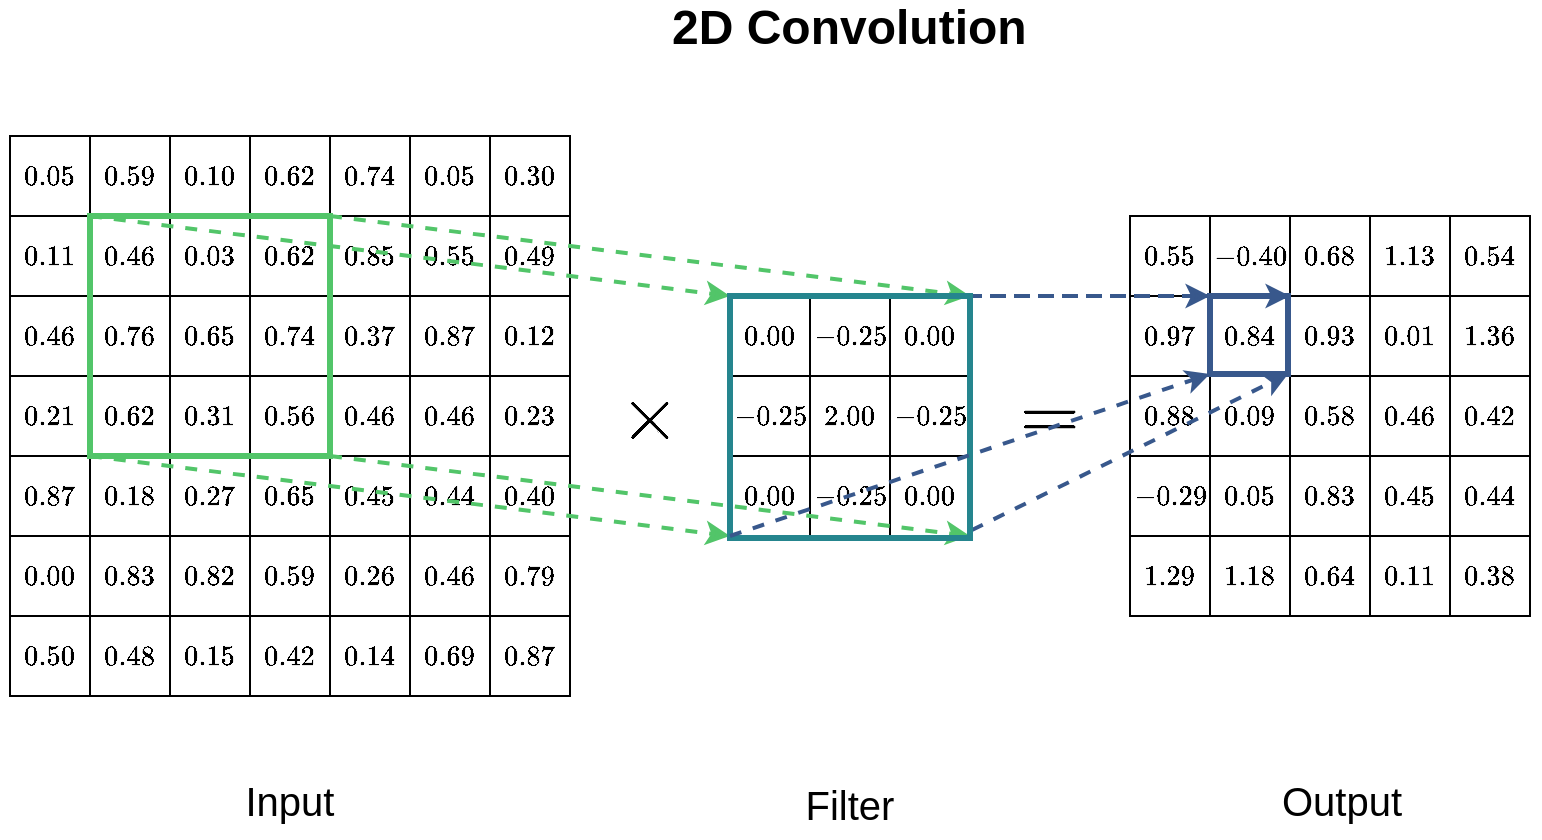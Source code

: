 <mxfile version="13.0.3" type="device"><diagram id="6eBAhgk8D8XBeXiQ5LRC" name="Page-1"><mxGraphModel dx="946" dy="625" grid="0" gridSize="10" guides="1" tooltips="1" connect="1" arrows="1" fold="1" page="1" pageScale="1" pageWidth="850" pageHeight="1100" math="1" shadow="0"><root><mxCell id="0"/><mxCell id="1" parent="0"/><mxCell id="M3ExSL-JpcGESD__dNo7-1" value="$$0.05$$" style="whiteSpace=wrap;html=1;aspect=fixed;fontStyle=1" parent="1" vertex="1"><mxGeometry x="40" y="200" width="40" height="40" as="geometry"/></mxCell><mxCell id="M3ExSL-JpcGESD__dNo7-2" value="$$0.59$$" style="whiteSpace=wrap;html=1;aspect=fixed;fontStyle=1" parent="1" vertex="1"><mxGeometry x="80" y="200" width="40" height="40" as="geometry"/></mxCell><mxCell id="M3ExSL-JpcGESD__dNo7-3" value="&lt;div&gt;$$0.10$$&lt;/div&gt;" style="whiteSpace=wrap;html=1;aspect=fixed;fontStyle=1" parent="1" vertex="1"><mxGeometry x="120" y="200" width="40" height="40" as="geometry"/></mxCell><mxCell id="M3ExSL-JpcGESD__dNo7-4" value="$$0.62$$" style="whiteSpace=wrap;html=1;aspect=fixed;fontStyle=1" parent="1" vertex="1"><mxGeometry x="160" y="200" width="40" height="40" as="geometry"/></mxCell><mxCell id="M3ExSL-JpcGESD__dNo7-5" value="$$0.74$$" style="whiteSpace=wrap;html=1;aspect=fixed;fontStyle=1" parent="1" vertex="1"><mxGeometry x="200" y="200" width="40" height="40" as="geometry"/></mxCell><mxCell id="M3ExSL-JpcGESD__dNo7-6" value="$$0.05$$" style="whiteSpace=wrap;html=1;aspect=fixed;fontStyle=1" parent="1" vertex="1"><mxGeometry x="240" y="200" width="40" height="40" as="geometry"/></mxCell><mxCell id="M3ExSL-JpcGESD__dNo7-7" value="$$0.30$$" style="whiteSpace=wrap;html=1;aspect=fixed;fontStyle=1" parent="1" vertex="1"><mxGeometry x="280" y="200" width="40" height="40" as="geometry"/></mxCell><mxCell id="M3ExSL-JpcGESD__dNo7-8" value="&lt;div&gt;$$0.11$$&lt;/div&gt;" style="whiteSpace=wrap;html=1;aspect=fixed;fontStyle=1" parent="1" vertex="1"><mxGeometry x="40" y="240" width="40" height="40" as="geometry"/></mxCell><mxCell id="M3ExSL-JpcGESD__dNo7-9" value="$$0.46$$" style="whiteSpace=wrap;html=1;aspect=fixed;fontStyle=1" parent="1" vertex="1"><mxGeometry x="80" y="240" width="40" height="40" as="geometry"/></mxCell><mxCell id="M3ExSL-JpcGESD__dNo7-10" value="$$0.03$$" style="whiteSpace=wrap;html=1;aspect=fixed;fontStyle=1" parent="1" vertex="1"><mxGeometry x="120" y="240" width="40" height="40" as="geometry"/></mxCell><mxCell id="M3ExSL-JpcGESD__dNo7-11" value="$$0.62$$" style="whiteSpace=wrap;html=1;aspect=fixed;fontStyle=1" parent="1" vertex="1"><mxGeometry x="160" y="240" width="40" height="40" as="geometry"/></mxCell><mxCell id="M3ExSL-JpcGESD__dNo7-13" value="$$0.55$$" style="whiteSpace=wrap;html=1;aspect=fixed;fontStyle=1" parent="1" vertex="1"><mxGeometry x="240" y="240" width="40" height="40" as="geometry"/></mxCell><mxCell id="M3ExSL-JpcGESD__dNo7-14" value="$$0.49$$" style="whiteSpace=wrap;html=1;aspect=fixed;fontStyle=1" parent="1" vertex="1"><mxGeometry x="280" y="240" width="40" height="40" as="geometry"/></mxCell><mxCell id="M3ExSL-JpcGESD__dNo7-15" value="$$0.46$$" style="whiteSpace=wrap;html=1;aspect=fixed;fontStyle=1" parent="1" vertex="1"><mxGeometry x="40" y="280" width="40" height="40" as="geometry"/></mxCell><mxCell id="M3ExSL-JpcGESD__dNo7-16" value="$$0.76$$" style="whiteSpace=wrap;html=1;aspect=fixed;fontStyle=1" parent="1" vertex="1"><mxGeometry x="80" y="280" width="40" height="40" as="geometry"/></mxCell><mxCell id="M3ExSL-JpcGESD__dNo7-17" value="$$0.65$$" style="whiteSpace=wrap;html=1;aspect=fixed;fontStyle=1" parent="1" vertex="1"><mxGeometry x="120" y="280" width="40" height="40" as="geometry"/></mxCell><mxCell id="M3ExSL-JpcGESD__dNo7-18" value="$$0.74$$" style="whiteSpace=wrap;html=1;aspect=fixed;fontStyle=1" parent="1" vertex="1"><mxGeometry x="160" y="280" width="40" height="40" as="geometry"/></mxCell><mxCell id="M3ExSL-JpcGESD__dNo7-19" value="$$0.37$$" style="whiteSpace=wrap;html=1;aspect=fixed;fontStyle=1" parent="1" vertex="1"><mxGeometry x="200" y="280" width="40" height="40" as="geometry"/></mxCell><mxCell id="M3ExSL-JpcGESD__dNo7-20" value="$$0.87$$" style="whiteSpace=wrap;html=1;aspect=fixed;fontStyle=1" parent="1" vertex="1"><mxGeometry x="240" y="280" width="40" height="40" as="geometry"/></mxCell><mxCell id="M3ExSL-JpcGESD__dNo7-21" value="$$0.12$$" style="whiteSpace=wrap;html=1;aspect=fixed;fontStyle=1" parent="1" vertex="1"><mxGeometry x="280" y="280" width="40" height="40" as="geometry"/></mxCell><mxCell id="M3ExSL-JpcGESD__dNo7-22" value="$$0.21$$" style="whiteSpace=wrap;html=1;aspect=fixed;fontStyle=1" parent="1" vertex="1"><mxGeometry x="40" y="320" width="40" height="40" as="geometry"/></mxCell><mxCell id="M3ExSL-JpcGESD__dNo7-23" value="$$0.62$$" style="whiteSpace=wrap;html=1;aspect=fixed;fontStyle=1" parent="1" vertex="1"><mxGeometry x="80" y="320" width="40" height="40" as="geometry"/></mxCell><mxCell id="M3ExSL-JpcGESD__dNo7-24" value="$$0.31$$" style="whiteSpace=wrap;html=1;aspect=fixed;fontStyle=1" parent="1" vertex="1"><mxGeometry x="120" y="320" width="40" height="40" as="geometry"/></mxCell><mxCell id="M3ExSL-JpcGESD__dNo7-25" value="$$0.56$$" style="whiteSpace=wrap;html=1;aspect=fixed;fontStyle=1" parent="1" vertex="1"><mxGeometry x="160" y="320" width="40" height="40" as="geometry"/></mxCell><mxCell id="M3ExSL-JpcGESD__dNo7-26" value="$$0.46$$" style="whiteSpace=wrap;html=1;aspect=fixed;fontStyle=1" parent="1" vertex="1"><mxGeometry x="200" y="320" width="40" height="40" as="geometry"/></mxCell><mxCell id="M3ExSL-JpcGESD__dNo7-27" value="$$0.46$$" style="whiteSpace=wrap;html=1;aspect=fixed;fontStyle=1" parent="1" vertex="1"><mxGeometry x="240" y="320" width="40" height="40" as="geometry"/></mxCell><mxCell id="M3ExSL-JpcGESD__dNo7-28" value="$$0.23$$" style="whiteSpace=wrap;html=1;aspect=fixed;fontStyle=1" parent="1" vertex="1"><mxGeometry x="280" y="320" width="40" height="40" as="geometry"/></mxCell><mxCell id="M3ExSL-JpcGESD__dNo7-29" value="$$0.87$$" style="whiteSpace=wrap;html=1;aspect=fixed;fontStyle=1" parent="1" vertex="1"><mxGeometry x="40" y="360" width="40" height="40" as="geometry"/></mxCell><mxCell id="M3ExSL-JpcGESD__dNo7-30" value="$$0.18$$" style="whiteSpace=wrap;html=1;aspect=fixed;fontStyle=1" parent="1" vertex="1"><mxGeometry x="80" y="360" width="40" height="40" as="geometry"/></mxCell><mxCell id="M3ExSL-JpcGESD__dNo7-31" value="$$0.27$$" style="whiteSpace=wrap;html=1;aspect=fixed;fontStyle=1" parent="1" vertex="1"><mxGeometry x="120" y="360" width="40" height="40" as="geometry"/></mxCell><mxCell id="M3ExSL-JpcGESD__dNo7-32" value="$$0.65$$" style="whiteSpace=wrap;html=1;aspect=fixed;fontStyle=1" parent="1" vertex="1"><mxGeometry x="160" y="360" width="40" height="40" as="geometry"/></mxCell><mxCell id="M3ExSL-JpcGESD__dNo7-33" value="$$0.45$$" style="whiteSpace=wrap;html=1;aspect=fixed;fontStyle=1" parent="1" vertex="1"><mxGeometry x="200" y="360" width="40" height="40" as="geometry"/></mxCell><mxCell id="M3ExSL-JpcGESD__dNo7-34" value="$$0.44$$" style="whiteSpace=wrap;html=1;aspect=fixed;fontStyle=1" parent="1" vertex="1"><mxGeometry x="240" y="360" width="40" height="40" as="geometry"/></mxCell><mxCell id="M3ExSL-JpcGESD__dNo7-35" value="$$0.40$$" style="whiteSpace=wrap;html=1;aspect=fixed;fontStyle=1" parent="1" vertex="1"><mxGeometry x="280" y="360" width="40" height="40" as="geometry"/></mxCell><mxCell id="M3ExSL-JpcGESD__dNo7-36" value="$$0.00$$" style="whiteSpace=wrap;html=1;aspect=fixed;fontStyle=1" parent="1" vertex="1"><mxGeometry x="40" y="400" width="40" height="40" as="geometry"/></mxCell><mxCell id="M3ExSL-JpcGESD__dNo7-37" value="$$0.83$$" style="whiteSpace=wrap;html=1;aspect=fixed;fontStyle=1" parent="1" vertex="1"><mxGeometry x="80" y="400" width="40" height="40" as="geometry"/></mxCell><mxCell id="M3ExSL-JpcGESD__dNo7-38" value="$$0.82$$" style="whiteSpace=wrap;html=1;aspect=fixed;fontStyle=1" parent="1" vertex="1"><mxGeometry x="120" y="400" width="40" height="40" as="geometry"/></mxCell><mxCell id="M3ExSL-JpcGESD__dNo7-39" value="$$0.59$$" style="whiteSpace=wrap;html=1;aspect=fixed;fontStyle=1" parent="1" vertex="1"><mxGeometry x="160" y="400" width="40" height="40" as="geometry"/></mxCell><mxCell id="M3ExSL-JpcGESD__dNo7-40" value="$$0.26$$" style="whiteSpace=wrap;html=1;aspect=fixed;fontStyle=1" parent="1" vertex="1"><mxGeometry x="200" y="400" width="40" height="40" as="geometry"/></mxCell><mxCell id="M3ExSL-JpcGESD__dNo7-41" value="$$0.46$$" style="whiteSpace=wrap;html=1;aspect=fixed;fontStyle=1" parent="1" vertex="1"><mxGeometry x="240" y="400" width="40" height="40" as="geometry"/></mxCell><mxCell id="M3ExSL-JpcGESD__dNo7-42" value="$$0.79$$" style="whiteSpace=wrap;html=1;aspect=fixed;fontStyle=1" parent="1" vertex="1"><mxGeometry x="280" y="400" width="40" height="40" as="geometry"/></mxCell><mxCell id="M3ExSL-JpcGESD__dNo7-43" value="$$0.50$$" style="whiteSpace=wrap;html=1;aspect=fixed;fontStyle=1" parent="1" vertex="1"><mxGeometry x="40" y="440" width="40" height="40" as="geometry"/></mxCell><mxCell id="M3ExSL-JpcGESD__dNo7-44" value="$$0.48$$" style="whiteSpace=wrap;html=1;aspect=fixed;fontStyle=1" parent="1" vertex="1"><mxGeometry x="80" y="440" width="40" height="40" as="geometry"/></mxCell><mxCell id="M3ExSL-JpcGESD__dNo7-45" value="$$0.15$$" style="whiteSpace=wrap;html=1;aspect=fixed;fontStyle=1" parent="1" vertex="1"><mxGeometry x="120" y="440" width="40" height="40" as="geometry"/></mxCell><mxCell id="M3ExSL-JpcGESD__dNo7-46" value="$$0.42$$" style="whiteSpace=wrap;html=1;aspect=fixed;fontStyle=1" parent="1" vertex="1"><mxGeometry x="160" y="440" width="40" height="40" as="geometry"/></mxCell><mxCell id="M3ExSL-JpcGESD__dNo7-47" value="$$0.14$$" style="whiteSpace=wrap;html=1;aspect=fixed;fontStyle=1" parent="1" vertex="1"><mxGeometry x="200" y="440" width="40" height="40" as="geometry"/></mxCell><mxCell id="M3ExSL-JpcGESD__dNo7-48" value="$$0.69$$" style="whiteSpace=wrap;html=1;aspect=fixed;fontStyle=1" parent="1" vertex="1"><mxGeometry x="240" y="440" width="40" height="40" as="geometry"/></mxCell><mxCell id="M3ExSL-JpcGESD__dNo7-49" value="$$0.87$$" style="whiteSpace=wrap;html=1;aspect=fixed;fontStyle=1" parent="1" vertex="1"><mxGeometry x="280" y="440" width="40" height="40" as="geometry"/></mxCell><mxCell id="M3ExSL-JpcGESD__dNo7-65" value="$$0.85$$" style="whiteSpace=wrap;html=1;aspect=fixed;fontStyle=1" parent="1" vertex="1"><mxGeometry x="200" y="240" width="40" height="40" as="geometry"/></mxCell><mxCell id="M3ExSL-JpcGESD__dNo7-66" value="" style="rounded=0;whiteSpace=wrap;html=1;fillColor=none;strokeColor=#52C569;strokeWidth=3;fontStyle=1" parent="1" vertex="1"><mxGeometry x="80" y="240" width="120" height="120" as="geometry"/></mxCell><mxCell id="M3ExSL-JpcGESD__dNo7-68" value="$$0.00$$" style="rounded=0;whiteSpace=wrap;html=1;strokeColor=#000000;strokeWidth=1;fillColor=#ffffff;" parent="1" vertex="1"><mxGeometry x="400" y="280" width="40" height="40" as="geometry"/></mxCell><mxCell id="M3ExSL-JpcGESD__dNo7-69" value="$$-0.25$$" style="rounded=0;whiteSpace=wrap;html=1;strokeColor=#000000;strokeWidth=1;fillColor=#ffffff;" parent="1" vertex="1"><mxGeometry x="440" y="280" width="40" height="40" as="geometry"/></mxCell><mxCell id="M3ExSL-JpcGESD__dNo7-70" value="$$0.00$$" style="rounded=0;whiteSpace=wrap;html=1;strokeColor=#000000;strokeWidth=1;fillColor=#ffffff;" parent="1" vertex="1"><mxGeometry x="480" y="280" width="40" height="40" as="geometry"/></mxCell><mxCell id="M3ExSL-JpcGESD__dNo7-71" value="$$-0.25$$" style="rounded=0;whiteSpace=wrap;html=1;strokeColor=#000000;strokeWidth=1;fillColor=#ffffff;" parent="1" vertex="1"><mxGeometry x="400" y="320" width="40" height="40" as="geometry"/></mxCell><mxCell id="M3ExSL-JpcGESD__dNo7-72" value="$$2.00$$" style="rounded=0;whiteSpace=wrap;html=1;strokeColor=#000000;strokeWidth=1;fillColor=#ffffff;" parent="1" vertex="1"><mxGeometry x="440" y="320" width="40" height="40" as="geometry"/></mxCell><mxCell id="M3ExSL-JpcGESD__dNo7-73" value="$$-0.25$$" style="rounded=0;whiteSpace=wrap;html=1;strokeColor=#000000;strokeWidth=1;fillColor=#ffffff;" parent="1" vertex="1"><mxGeometry x="480" y="320" width="40" height="40" as="geometry"/></mxCell><mxCell id="M3ExSL-JpcGESD__dNo7-74" value="$$0.00$$" style="rounded=0;whiteSpace=wrap;html=1;strokeColor=#000000;strokeWidth=1;fillColor=#ffffff;" parent="1" vertex="1"><mxGeometry x="400" y="360" width="40" height="40" as="geometry"/></mxCell><mxCell id="M3ExSL-JpcGESD__dNo7-75" value="$$-0.25$$" style="rounded=0;whiteSpace=wrap;html=1;strokeColor=#000000;strokeWidth=1;fillColor=#ffffff;" parent="1" vertex="1"><mxGeometry x="440" y="360" width="40" height="40" as="geometry"/></mxCell><mxCell id="M3ExSL-JpcGESD__dNo7-76" value="$$0.00$$" style="rounded=0;whiteSpace=wrap;html=1;strokeColor=#000000;strokeWidth=1;fillColor=#ffffff;" parent="1" vertex="1"><mxGeometry x="480" y="360" width="40" height="40" as="geometry"/></mxCell><mxCell id="M3ExSL-JpcGESD__dNo7-77" value="&lt;font style=&quot;font-size: 32px&quot;&gt;$$\times$$&lt;/font&gt;" style="text;html=1;strokeColor=none;fillColor=none;align=center;verticalAlign=middle;whiteSpace=wrap;rounded=0;" parent="1" vertex="1"><mxGeometry x="340" y="330" width="40" height="20" as="geometry"/></mxCell><mxCell id="M3ExSL-JpcGESD__dNo7-81" value="$$0.55$$" style="whiteSpace=wrap;html=1;aspect=fixed;" parent="1" vertex="1"><mxGeometry x="600" y="240" width="40" height="40" as="geometry"/></mxCell><mxCell id="M3ExSL-JpcGESD__dNo7-82" value="$$-0.40$$" style="whiteSpace=wrap;html=1;aspect=fixed;" parent="1" vertex="1"><mxGeometry x="640" y="240" width="40" height="40" as="geometry"/></mxCell><mxCell id="M3ExSL-JpcGESD__dNo7-83" value="$$0.68$$" style="whiteSpace=wrap;html=1;aspect=fixed;" parent="1" vertex="1"><mxGeometry x="680" y="240" width="40" height="40" as="geometry"/></mxCell><mxCell id="M3ExSL-JpcGESD__dNo7-84" value="$$1.13$$" style="whiteSpace=wrap;html=1;aspect=fixed;" parent="1" vertex="1"><mxGeometry x="720" y="240" width="40" height="40" as="geometry"/></mxCell><mxCell id="M3ExSL-JpcGESD__dNo7-85" value="$$0.54$$" style="whiteSpace=wrap;html=1;aspect=fixed;" parent="1" vertex="1"><mxGeometry x="760" y="240" width="40" height="40" as="geometry"/></mxCell><mxCell id="M3ExSL-JpcGESD__dNo7-86" value="$$0.97$$" style="whiteSpace=wrap;html=1;aspect=fixed;" parent="1" vertex="1"><mxGeometry x="600" y="280" width="40" height="40" as="geometry"/></mxCell><mxCell id="M3ExSL-JpcGESD__dNo7-87" value="$$0.84$$" style="whiteSpace=wrap;html=1;aspect=fixed;" parent="1" vertex="1"><mxGeometry x="640" y="280" width="40" height="40" as="geometry"/></mxCell><mxCell id="M3ExSL-JpcGESD__dNo7-88" value="$$0.93$$" style="whiteSpace=wrap;html=1;aspect=fixed;" parent="1" vertex="1"><mxGeometry x="680" y="280" width="40" height="40" as="geometry"/></mxCell><mxCell id="M3ExSL-JpcGESD__dNo7-89" value="$$0.01$$" style="whiteSpace=wrap;html=1;aspect=fixed;" parent="1" vertex="1"><mxGeometry x="720" y="280" width="40" height="40" as="geometry"/></mxCell><mxCell id="M3ExSL-JpcGESD__dNo7-90" value="$$0.88$$" style="whiteSpace=wrap;html=1;aspect=fixed;" parent="1" vertex="1"><mxGeometry x="600" y="320" width="40" height="40" as="geometry"/></mxCell><mxCell id="M3ExSL-JpcGESD__dNo7-91" value="$$0.09$$" style="whiteSpace=wrap;html=1;aspect=fixed;" parent="1" vertex="1"><mxGeometry x="640" y="320" width="40" height="40" as="geometry"/></mxCell><mxCell id="M3ExSL-JpcGESD__dNo7-92" value="$$0.58$$" style="whiteSpace=wrap;html=1;aspect=fixed;" parent="1" vertex="1"><mxGeometry x="680" y="320" width="40" height="40" as="geometry"/></mxCell><mxCell id="M3ExSL-JpcGESD__dNo7-93" value="$$0.46$$" style="whiteSpace=wrap;html=1;aspect=fixed;" parent="1" vertex="1"><mxGeometry x="720" y="320" width="40" height="40" as="geometry"/></mxCell><mxCell id="M3ExSL-JpcGESD__dNo7-94" value="$$0.42$$" style="whiteSpace=wrap;html=1;aspect=fixed;" parent="1" vertex="1"><mxGeometry x="760" y="320" width="40" height="40" as="geometry"/></mxCell><mxCell id="M3ExSL-JpcGESD__dNo7-95" value="$$-0.29$$" style="whiteSpace=wrap;html=1;aspect=fixed;" parent="1" vertex="1"><mxGeometry x="600" y="360" width="40" height="40" as="geometry"/></mxCell><mxCell id="M3ExSL-JpcGESD__dNo7-96" value="$$0.05$$" style="whiteSpace=wrap;html=1;aspect=fixed;" parent="1" vertex="1"><mxGeometry x="640" y="360" width="40" height="40" as="geometry"/></mxCell><mxCell id="M3ExSL-JpcGESD__dNo7-97" value="$$0.83$$" style="whiteSpace=wrap;html=1;aspect=fixed;" parent="1" vertex="1"><mxGeometry x="680" y="360" width="40" height="40" as="geometry"/></mxCell><mxCell id="M3ExSL-JpcGESD__dNo7-98" value="$$0.45$$" style="whiteSpace=wrap;html=1;aspect=fixed;" parent="1" vertex="1"><mxGeometry x="720" y="360" width="40" height="40" as="geometry"/></mxCell><mxCell id="M3ExSL-JpcGESD__dNo7-99" value="$$0.44$$" style="whiteSpace=wrap;html=1;aspect=fixed;" parent="1" vertex="1"><mxGeometry x="760" y="360" width="40" height="40" as="geometry"/></mxCell><mxCell id="M3ExSL-JpcGESD__dNo7-100" value="$$1.29$$" style="whiteSpace=wrap;html=1;aspect=fixed;" parent="1" vertex="1"><mxGeometry x="600" y="400" width="40" height="40" as="geometry"/></mxCell><mxCell id="M3ExSL-JpcGESD__dNo7-101" value="$$1.18$$" style="whiteSpace=wrap;html=1;aspect=fixed;" parent="1" vertex="1"><mxGeometry x="640" y="400" width="40" height="40" as="geometry"/></mxCell><mxCell id="M3ExSL-JpcGESD__dNo7-102" value="$$0.64$$" style="whiteSpace=wrap;html=1;aspect=fixed;" parent="1" vertex="1"><mxGeometry x="680" y="400" width="40" height="40" as="geometry"/></mxCell><mxCell id="M3ExSL-JpcGESD__dNo7-103" value="$$0.11$$" style="whiteSpace=wrap;html=1;aspect=fixed;" parent="1" vertex="1"><mxGeometry x="720" y="400" width="40" height="40" as="geometry"/></mxCell><mxCell id="M3ExSL-JpcGESD__dNo7-104" value="$$0.38$$" style="whiteSpace=wrap;html=1;aspect=fixed;" parent="1" vertex="1"><mxGeometry x="760" y="400" width="40" height="40" as="geometry"/></mxCell><mxCell id="M3ExSL-JpcGESD__dNo7-105" value="$$1.36$$" style="whiteSpace=wrap;html=1;aspect=fixed;" parent="1" vertex="1"><mxGeometry x="760" y="280" width="40" height="40" as="geometry"/></mxCell><mxCell id="M3ExSL-JpcGESD__dNo7-107" value="&lt;font style=&quot;font-size: 32px&quot;&gt;$$=$$&lt;/font&gt;" style="text;html=1;strokeColor=none;fillColor=none;align=center;verticalAlign=middle;whiteSpace=wrap;rounded=0;" parent="1" vertex="1"><mxGeometry x="540" y="330" width="40" height="20" as="geometry"/></mxCell><mxCell id="M3ExSL-JpcGESD__dNo7-109" value="" style="endArrow=classic;html=1;exitX=0;exitY=0;exitDx=0;exitDy=0;entryX=0;entryY=0;entryDx=0;entryDy=0;dashed=1;strokeWidth=2;strokeColor=#52C569;" parent="1" source="M3ExSL-JpcGESD__dNo7-66" target="M3ExSL-JpcGESD__dNo7-68" edge="1"><mxGeometry width="50" height="50" relative="1" as="geometry"><mxPoint x="400" y="490" as="sourcePoint"/><mxPoint x="450" y="440" as="targetPoint"/></mxGeometry></mxCell><mxCell id="M3ExSL-JpcGESD__dNo7-110" value="" style="endArrow=classic;html=1;dashed=1;exitX=0;exitY=0;exitDx=0;exitDy=0;entryX=0;entryY=1;entryDx=0;entryDy=0;strokeColor=#52C569;strokeWidth=2;" parent="1" source="M3ExSL-JpcGESD__dNo7-30" target="M3ExSL-JpcGESD__dNo7-74" edge="1"><mxGeometry width="50" height="50" relative="1" as="geometry"><mxPoint x="310" y="620" as="sourcePoint"/><mxPoint x="360" y="570" as="targetPoint"/></mxGeometry></mxCell><mxCell id="M3ExSL-JpcGESD__dNo7-113" value="" style="endArrow=classic;html=1;dashed=1;exitX=1;exitY=0;exitDx=0;exitDy=0;entryX=1;entryY=0;entryDx=0;entryDy=0;strokeColor=#52C569;strokeWidth=2;" parent="1" source="M3ExSL-JpcGESD__dNo7-66" target="M3ExSL-JpcGESD__dNo7-70" edge="1"><mxGeometry width="50" height="50" relative="1" as="geometry"><mxPoint x="320" y="630" as="sourcePoint"/><mxPoint x="370" y="580" as="targetPoint"/></mxGeometry></mxCell><mxCell id="M3ExSL-JpcGESD__dNo7-114" value="" style="endArrow=classic;html=1;dashed=1;exitX=0;exitY=0;exitDx=0;exitDy=0;entryX=1;entryY=1;entryDx=0;entryDy=0;strokeColor=#52C569;strokeWidth=2;" parent="1" source="M3ExSL-JpcGESD__dNo7-33" target="M3ExSL-JpcGESD__dNo7-76" edge="1"><mxGeometry width="50" height="50" relative="1" as="geometry"><mxPoint x="330" y="640" as="sourcePoint"/><mxPoint x="380" y="590" as="targetPoint"/></mxGeometry></mxCell><mxCell id="M3ExSL-JpcGESD__dNo7-118" value="" style="endArrow=classic;html=1;dashed=1;entryX=0;entryY=0;entryDx=0;entryDy=0;strokeColor=#38588c;strokeWidth=2;" parent="1" target="M3ExSL-JpcGESD__dNo7-88" edge="1"><mxGeometry width="50" height="50" relative="1" as="geometry"><mxPoint x="518" y="280" as="sourcePoint"/><mxPoint x="676" y="169" as="targetPoint"/></mxGeometry></mxCell><mxCell id="M3ExSL-JpcGESD__dNo7-120" value="" style="endArrow=classic;html=1;dashed=1;entryX=0;entryY=0;entryDx=0;entryDy=0;strokeColor=#38588c;strokeWidth=2;exitX=0;exitY=0;exitDx=0;exitDy=0;" parent="1" source="M3ExSL-JpcGESD__dNo7-68" target="PVnkoSbtFWUOSO53PNfo-2" edge="1"><mxGeometry width="50" height="50" relative="1" as="geometry"><mxPoint x="485" y="459" as="sourcePoint"/><mxPoint x="727" y="539" as="targetPoint"/></mxGeometry></mxCell><mxCell id="M3ExSL-JpcGESD__dNo7-122" value="" style="endArrow=classic;html=1;dashed=1;entryX=1;entryY=1;entryDx=0;entryDy=0;strokeColor=#38588c;strokeWidth=2;" parent="1" target="PVnkoSbtFWUOSO53PNfo-2" edge="1"><mxGeometry width="50" height="50" relative="1" as="geometry"><mxPoint x="521" y="397" as="sourcePoint"/><mxPoint x="706" y="641" as="targetPoint"/></mxGeometry></mxCell><mxCell id="M3ExSL-JpcGESD__dNo7-125" value="2D Convolution" style="text;html=1;strokeColor=none;fillColor=none;spacing=5;spacingTop=-20;whiteSpace=wrap;overflow=hidden;rounded=0;labelBackgroundColor=none;fontSize=24;fontStyle=1" parent="1" vertex="1"><mxGeometry x="365.5" y="142" width="189" height="22" as="geometry"/></mxCell><mxCell id="M3ExSL-JpcGESD__dNo7-126" value="Input" style="text;html=1;strokeColor=none;fillColor=none;align=center;verticalAlign=middle;whiteSpace=wrap;rounded=0;labelBackgroundColor=#;fontSize=20;" parent="1" vertex="1"><mxGeometry x="114" y="522" width="132" height="20" as="geometry"/></mxCell><mxCell id="M3ExSL-JpcGESD__dNo7-127" value="Filter" style="text;html=1;strokeColor=none;fillColor=none;align=center;verticalAlign=middle;whiteSpace=wrap;rounded=0;labelBackgroundColor=#;fontSize=20;" parent="1" vertex="1"><mxGeometry x="394" y="524" width="132" height="20" as="geometry"/></mxCell><mxCell id="M3ExSL-JpcGESD__dNo7-128" value="Output" style="text;html=1;strokeColor=none;fillColor=none;align=center;verticalAlign=middle;whiteSpace=wrap;rounded=0;labelBackgroundColor=#;fontSize=20;" parent="1" vertex="1"><mxGeometry x="640" y="522" width="132" height="20" as="geometry"/></mxCell><mxCell id="M3ExSL-JpcGESD__dNo7-129" style="edgeStyle=orthogonalEdgeStyle;rounded=0;jumpStyle=none;orthogonalLoop=1;jettySize=auto;html=1;exitX=0.5;exitY=1;exitDx=0;exitDy=0;dashed=1;strokeColor=#38588c;strokeWidth=2;" parent="1" source="M3ExSL-JpcGESD__dNo7-126" target="M3ExSL-JpcGESD__dNo7-126" edge="1"><mxGeometry relative="1" as="geometry"/></mxCell><mxCell id="M3ExSL-JpcGESD__dNo7-130" value="" style="rounded=0;whiteSpace=wrap;html=1;strokeColor=#25858e;strokeWidth=3;fillColor=none;" parent="1" vertex="1"><mxGeometry x="400" y="280" width="120" height="121" as="geometry"/></mxCell><mxCell id="PVnkoSbtFWUOSO53PNfo-2" value="" style="whiteSpace=wrap;html=1;aspect=fixed;strokeColor=#38588c;strokeWidth=3;fillColor=none;" vertex="1" parent="1"><mxGeometry x="640" y="280" width="39" height="39" as="geometry"/></mxCell><mxCell id="PVnkoSbtFWUOSO53PNfo-3" value="" style="endArrow=classic;html=1;dashed=1;entryX=0;entryY=1;entryDx=0;entryDy=0;strokeColor=#38588c;strokeWidth=2;exitX=0;exitY=1;exitDx=0;exitDy=0;" edge="1" parent="1" source="M3ExSL-JpcGESD__dNo7-74" target="PVnkoSbtFWUOSO53PNfo-2"><mxGeometry width="50" height="50" relative="1" as="geometry"><mxPoint x="400" y="400" as="sourcePoint"/><mxPoint x="720" y="280" as="targetPoint"/></mxGeometry></mxCell></root></mxGraphModel></diagram></mxfile>